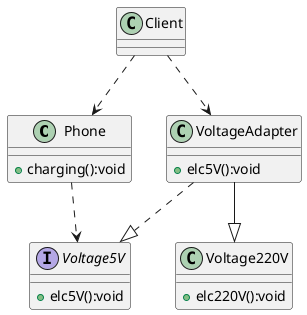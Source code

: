 @startuml

class Phone{
    +charging():void
}

interface Voltage5V {
    +elc5V():void
}

class Voltage220V {
    +elc220V():void
}

class VoltageAdapter{
    +elc5V():void
}

class Client{
}

Client ..>Phone
Client ..>VoltageAdapter

Phone ..> Voltage5V
VoltageAdapter ..|> Voltage5V
VoltageAdapter --|> Voltage220V

@enduml
